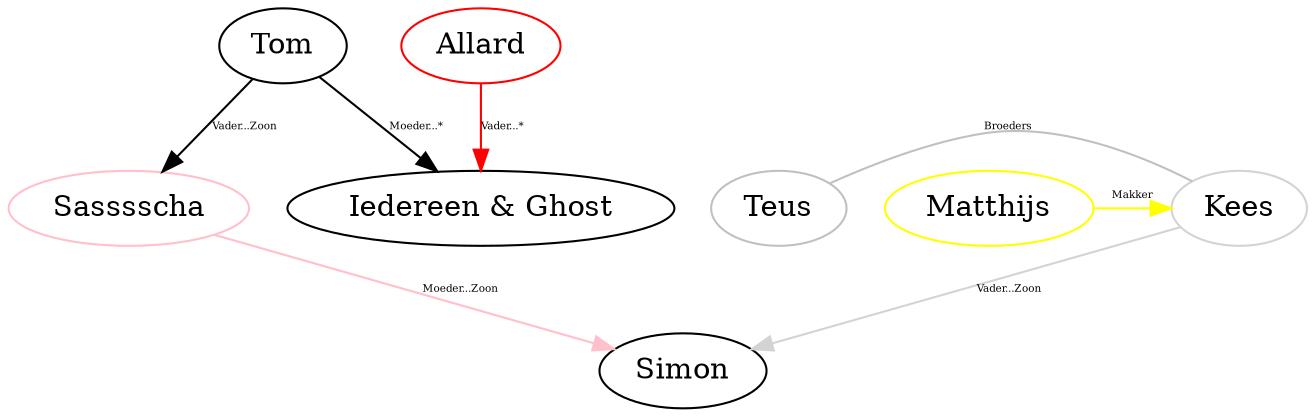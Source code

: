 digraph {
    edge [fontsize=5];
    Iedereen [label="Iedereen & Ghost"];

    subgraph Zoomers {
        rank = same;
        Kees;
        Teus;
        Sas;
        Matthijs;
    }

    subgraph Millenials {
        rank = same;
        Tom;
        Allard;
    }

    subgraph Tom {
        edge [color=black];
        Tom;
        Tom -> Sas [label="Vader...Zoon"];
        Tom->Iedereen [label="Moeder...*"];
    }

    subgraph Sas {
        edge [color=pink];
        Sas [color=pink label="Sasssscha"];
        Sas -> Simon [label="Moeder...Zoon"];
    }

    subgraph Kees {
        edge [color=lightgrey];
        Kees [color=lightgrey];
        Kees->Simon [label="Vader...Zoon"];
    }

    subgraph Teus {
        edge [color=grey];
        Teus [color=grey];
        Teus->Kees [label="Broeders" dir="none"];
    }

    subgraph Allard {
        edge [color=red];
        Allard [color=red];
        Allard->Iedereen [label="Vader...*"];
    }
    
    subgraph Matthijs{
        edge [color=yellow];
        Matthijs [color=yellow];
        Matthijs->Kees [label="Makker"];
    
    }
}
